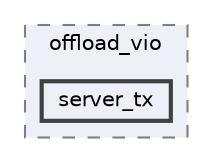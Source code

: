 digraph "/home/friedel/devel/ILLIXR/plugins/offload_vio/server_tx"
{
 // LATEX_PDF_SIZE
  bgcolor="transparent";
  edge [fontname=Helvetica,fontsize=10,labelfontname=Helvetica,labelfontsize=10];
  node [fontname=Helvetica,fontsize=10,shape=box,height=0.2,width=0.4];
  compound=true
  subgraph clusterdir_351b403857ee8af48e1dafdd95331fac {
    graph [ bgcolor="#edf0f7", pencolor="grey50", label="offload_vio", fontname=Helvetica,fontsize=10 style="filled,dashed", URL="dir_351b403857ee8af48e1dafdd95331fac.html",tooltip=""]
  dir_903e8ecac4b4b370bf5f530960cf6962 [label="server_tx", fillcolor="#edf0f7", color="grey25", style="filled,bold", URL="dir_903e8ecac4b4b370bf5f530960cf6962.html",tooltip=""];
  }
}
